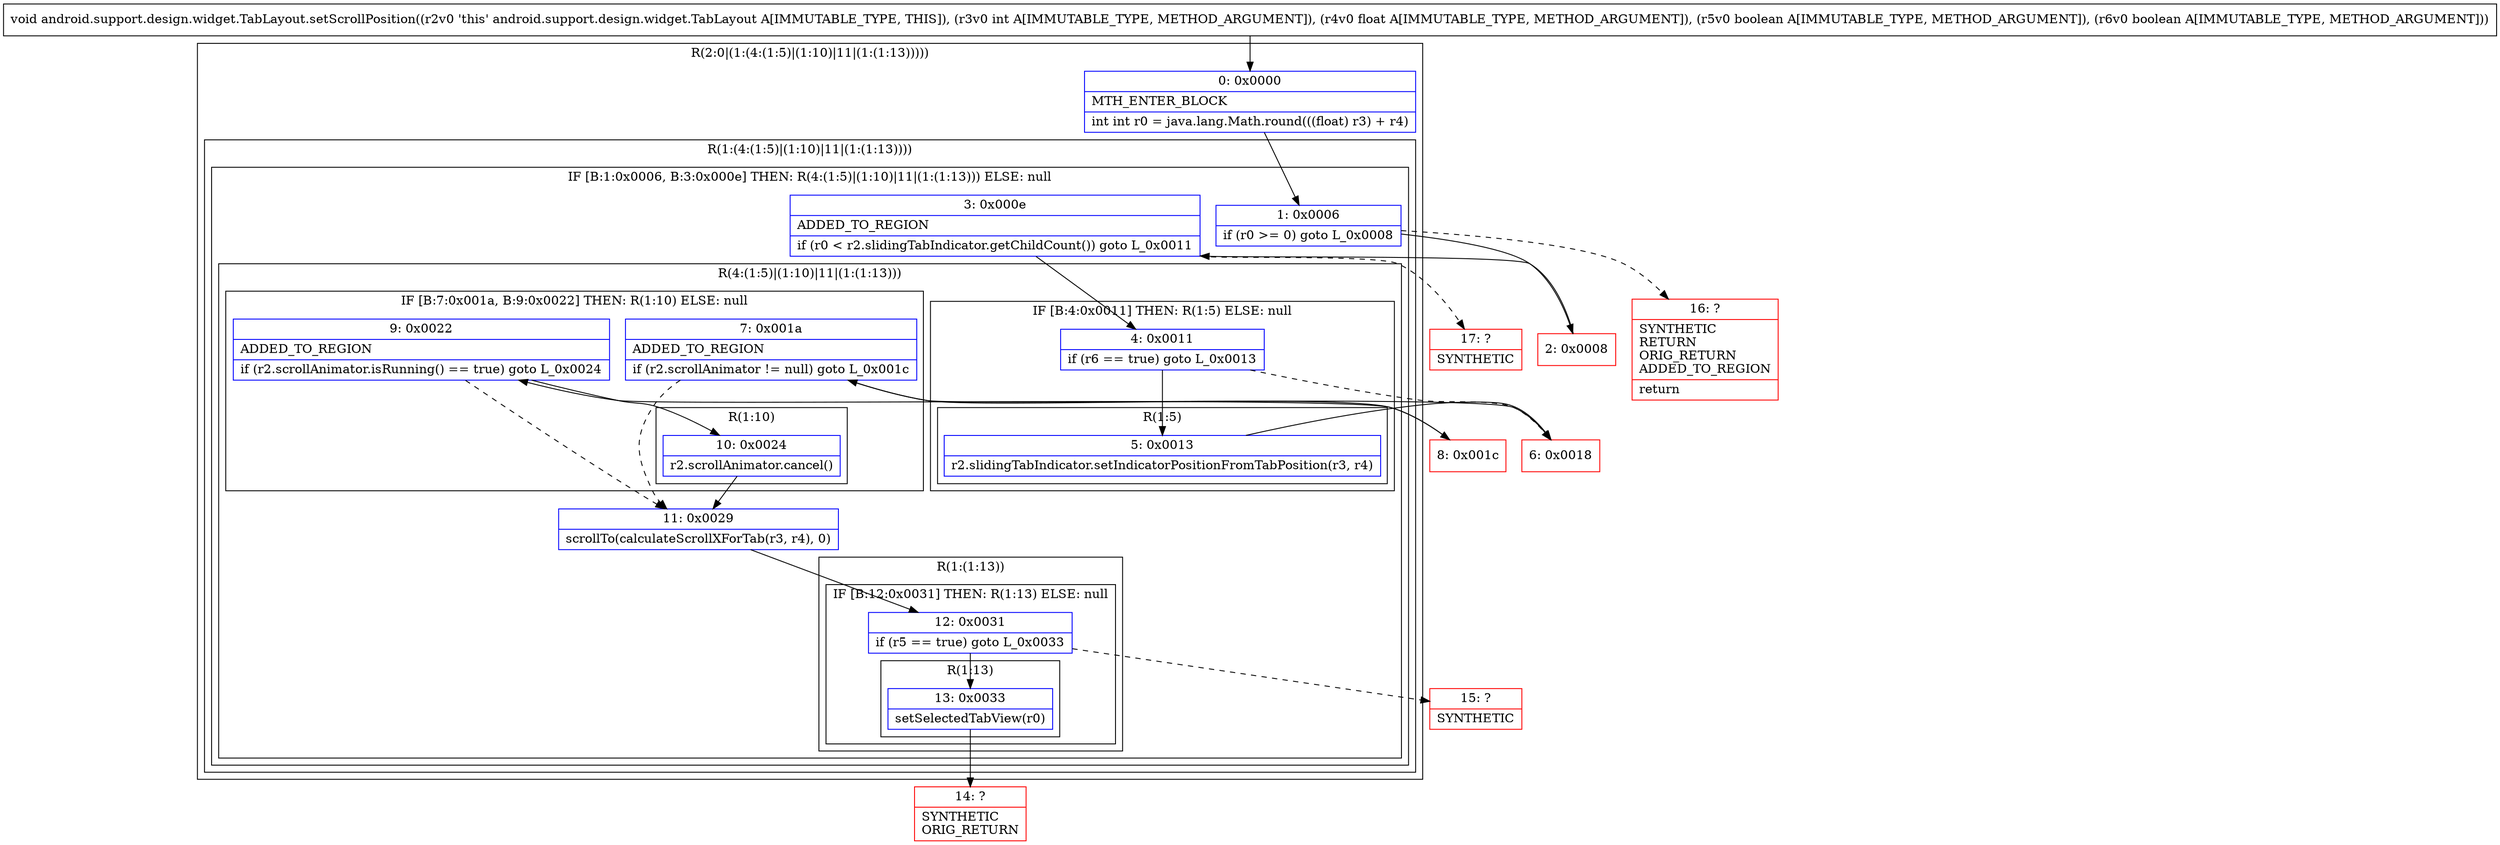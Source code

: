 digraph "CFG forandroid.support.design.widget.TabLayout.setScrollPosition(IFZZ)V" {
subgraph cluster_Region_951961025 {
label = "R(2:0|(1:(4:(1:5)|(1:10)|11|(1:(1:13)))))";
node [shape=record,color=blue];
Node_0 [shape=record,label="{0\:\ 0x0000|MTH_ENTER_BLOCK\l|int int r0 = java.lang.Math.round(((float) r3) + r4)\l}"];
subgraph cluster_Region_294842270 {
label = "R(1:(4:(1:5)|(1:10)|11|(1:(1:13))))";
node [shape=record,color=blue];
subgraph cluster_IfRegion_1033242105 {
label = "IF [B:1:0x0006, B:3:0x000e] THEN: R(4:(1:5)|(1:10)|11|(1:(1:13))) ELSE: null";
node [shape=record,color=blue];
Node_1 [shape=record,label="{1\:\ 0x0006|if (r0 \>= 0) goto L_0x0008\l}"];
Node_3 [shape=record,label="{3\:\ 0x000e|ADDED_TO_REGION\l|if (r0 \< r2.slidingTabIndicator.getChildCount()) goto L_0x0011\l}"];
subgraph cluster_Region_1136685245 {
label = "R(4:(1:5)|(1:10)|11|(1:(1:13)))";
node [shape=record,color=blue];
subgraph cluster_IfRegion_1811033807 {
label = "IF [B:4:0x0011] THEN: R(1:5) ELSE: null";
node [shape=record,color=blue];
Node_4 [shape=record,label="{4\:\ 0x0011|if (r6 == true) goto L_0x0013\l}"];
subgraph cluster_Region_1338321832 {
label = "R(1:5)";
node [shape=record,color=blue];
Node_5 [shape=record,label="{5\:\ 0x0013|r2.slidingTabIndicator.setIndicatorPositionFromTabPosition(r3, r4)\l}"];
}
}
subgraph cluster_IfRegion_1227736017 {
label = "IF [B:7:0x001a, B:9:0x0022] THEN: R(1:10) ELSE: null";
node [shape=record,color=blue];
Node_7 [shape=record,label="{7\:\ 0x001a|ADDED_TO_REGION\l|if (r2.scrollAnimator != null) goto L_0x001c\l}"];
Node_9 [shape=record,label="{9\:\ 0x0022|ADDED_TO_REGION\l|if (r2.scrollAnimator.isRunning() == true) goto L_0x0024\l}"];
subgraph cluster_Region_162006993 {
label = "R(1:10)";
node [shape=record,color=blue];
Node_10 [shape=record,label="{10\:\ 0x0024|r2.scrollAnimator.cancel()\l}"];
}
}
Node_11 [shape=record,label="{11\:\ 0x0029|scrollTo(calculateScrollXForTab(r3, r4), 0)\l}"];
subgraph cluster_Region_1943458941 {
label = "R(1:(1:13))";
node [shape=record,color=blue];
subgraph cluster_IfRegion_363346372 {
label = "IF [B:12:0x0031] THEN: R(1:13) ELSE: null";
node [shape=record,color=blue];
Node_12 [shape=record,label="{12\:\ 0x0031|if (r5 == true) goto L_0x0033\l}"];
subgraph cluster_Region_203561548 {
label = "R(1:13)";
node [shape=record,color=blue];
Node_13 [shape=record,label="{13\:\ 0x0033|setSelectedTabView(r0)\l}"];
}
}
}
}
}
}
}
Node_2 [shape=record,color=red,label="{2\:\ 0x0008}"];
Node_6 [shape=record,color=red,label="{6\:\ 0x0018}"];
Node_8 [shape=record,color=red,label="{8\:\ 0x001c}"];
Node_14 [shape=record,color=red,label="{14\:\ ?|SYNTHETIC\lORIG_RETURN\l}"];
Node_15 [shape=record,color=red,label="{15\:\ ?|SYNTHETIC\l}"];
Node_16 [shape=record,color=red,label="{16\:\ ?|SYNTHETIC\lRETURN\lORIG_RETURN\lADDED_TO_REGION\l|return\l}"];
Node_17 [shape=record,color=red,label="{17\:\ ?|SYNTHETIC\l}"];
MethodNode[shape=record,label="{void android.support.design.widget.TabLayout.setScrollPosition((r2v0 'this' android.support.design.widget.TabLayout A[IMMUTABLE_TYPE, THIS]), (r3v0 int A[IMMUTABLE_TYPE, METHOD_ARGUMENT]), (r4v0 float A[IMMUTABLE_TYPE, METHOD_ARGUMENT]), (r5v0 boolean A[IMMUTABLE_TYPE, METHOD_ARGUMENT]), (r6v0 boolean A[IMMUTABLE_TYPE, METHOD_ARGUMENT])) }"];
MethodNode -> Node_0;
Node_0 -> Node_1;
Node_1 -> Node_2;
Node_1 -> Node_16[style=dashed];
Node_3 -> Node_4;
Node_3 -> Node_17[style=dashed];
Node_4 -> Node_5;
Node_4 -> Node_6[style=dashed];
Node_5 -> Node_6;
Node_7 -> Node_8;
Node_7 -> Node_11[style=dashed];
Node_9 -> Node_10;
Node_9 -> Node_11[style=dashed];
Node_10 -> Node_11;
Node_11 -> Node_12;
Node_12 -> Node_13;
Node_12 -> Node_15[style=dashed];
Node_13 -> Node_14;
Node_2 -> Node_3;
Node_6 -> Node_7;
Node_8 -> Node_9;
}


